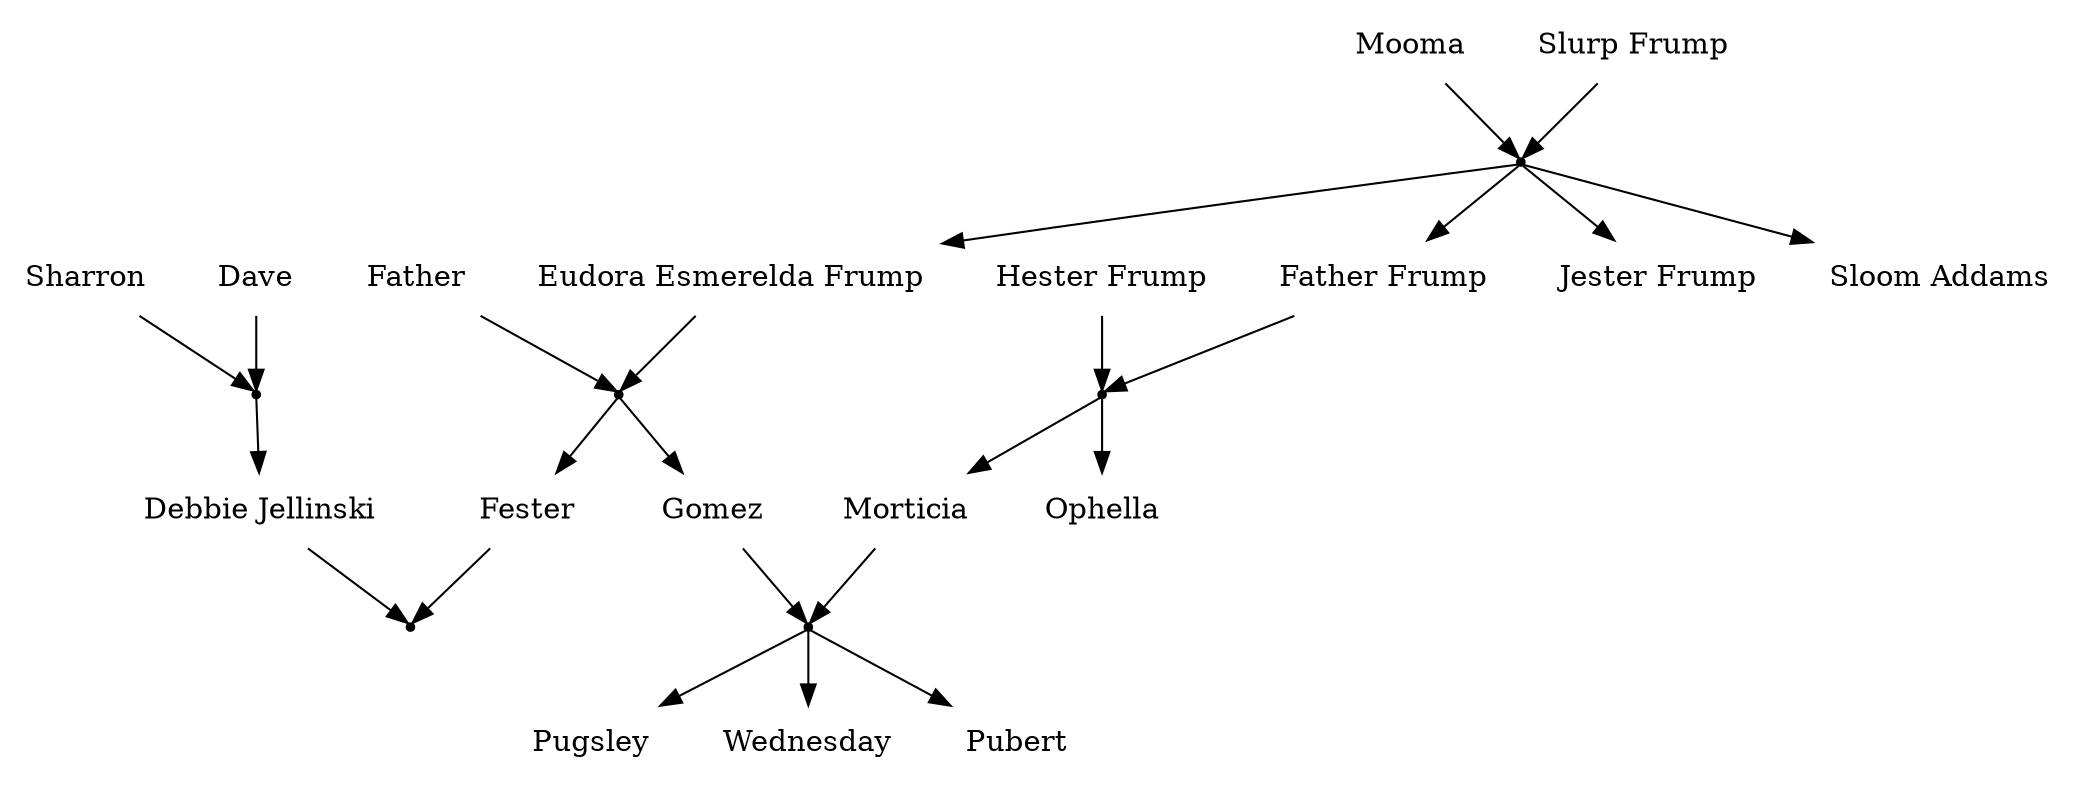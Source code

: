 digraph addams {
  node [shape=plaintext]
    gomez_morticia [shape=point label="Marries"];
  {Gomez Morticia} -> gomez_morticia -> { Pugsley Wednesday Pubert };
  fester_debbie [shape=point label="Marries"];
  {Fester "Debbie Jellinski"} -> fester_debbie;
  sharron_dave [shape=point label="Marries"];
  {Sharron Dave} -> sharron_dave -> "Debbie Jellinski";
  father_eudora [shape=point label="Marries"];
  {Father "Eudora Esmerelda Frump"} -> father_eudora -> {Gomez Fester};
  father_hester [shape=point label="Marries"];
  {"Father Frump" "Hester Frump"} -> father_hester -> {Morticia Ophella};
  mooma_slurp [shape=point label="Marries"];
  {Mooma "Slurp Frump"} -> mooma_slurp -> {"Eudora Esmerelda Frump" "Jester Frump" "Sloom Addams" "Father Frump"};
}
